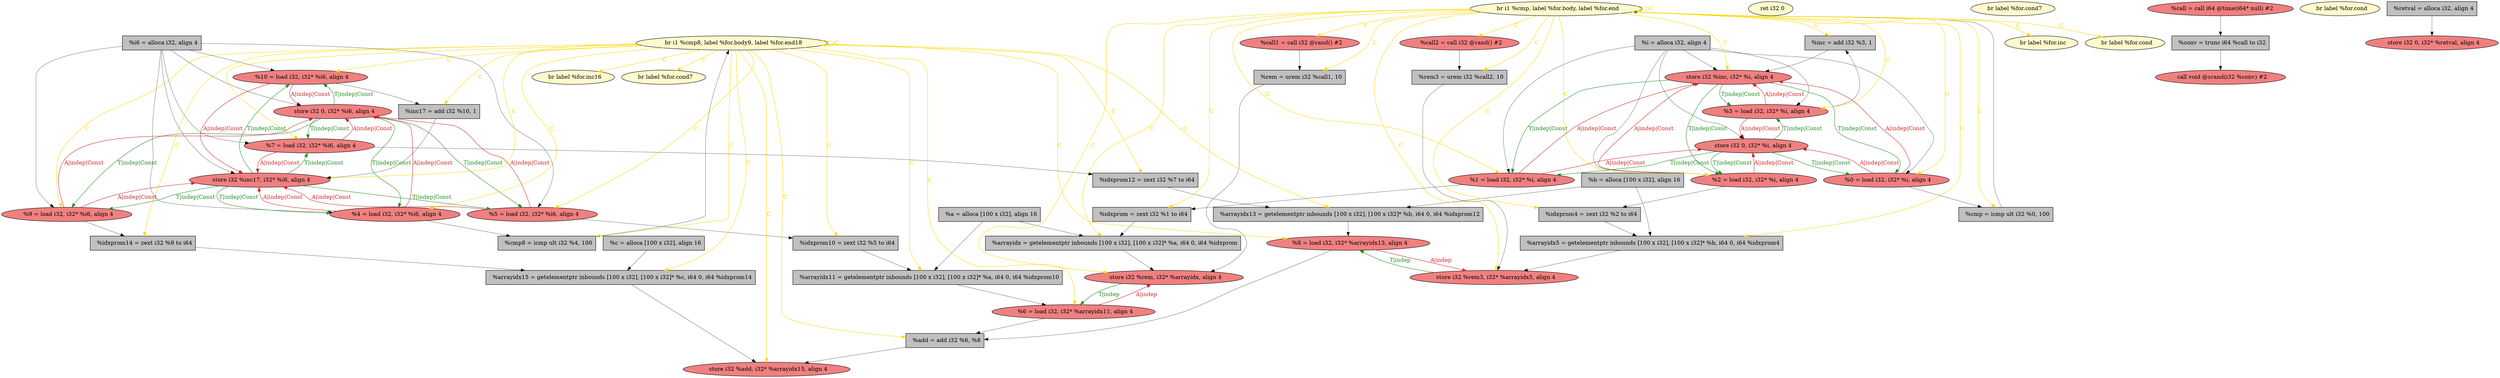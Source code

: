 
digraph G {


node55 [fillcolor=grey,label="  %rem = urem i32 %call1, 10",shape=rectangle,style=filled ]
node54 [fillcolor=lightcoral,label="  %call1 = call i32 @rand() #2",shape=ellipse,style=filled ]
node51 [fillcolor=grey,label="  %idxprom10 = zext i32 %5 to i64",shape=rectangle,style=filled ]
node48 [fillcolor=grey,label="  %inc = add i32 %3, 1",shape=rectangle,style=filled ]
node44 [fillcolor=grey,label="  %idxprom12 = zext i32 %7 to i64",shape=rectangle,style=filled ]
node43 [fillcolor=lemonchiffon,label="  br label %for.inc",shape=ellipse,style=filled ]
node45 [fillcolor=lightcoral,label="  store i32 0, i32* %i6, align 4",shape=ellipse,style=filled ]
node42 [fillcolor=grey,label="  %a = alloca [100 x i32], align 16",shape=rectangle,style=filled ]
node39 [fillcolor=lemonchiffon,label="  ret i32 0",shape=ellipse,style=filled ]
node37 [fillcolor=lightcoral,label="  store i32 %add, i32* %arrayidx15, align 4",shape=ellipse,style=filled ]
node9 [fillcolor=grey,label="  %arrayidx = getelementptr inbounds [100 x i32], [100 x i32]* %a, i64 0, i64 %idxprom",shape=rectangle,style=filled ]
node52 [fillcolor=lemonchiffon,label="  br label %for.cond7",shape=ellipse,style=filled ]
node36 [fillcolor=lemonchiffon,label="  br label %for.inc16",shape=ellipse,style=filled ]
node23 [fillcolor=lightcoral,label="  %3 = load i32, i32* %i, align 4",shape=ellipse,style=filled ]
node7 [fillcolor=lightcoral,label="  %10 = load i32, i32* %i6, align 4",shape=ellipse,style=filled ]
node6 [fillcolor=lightcoral,label="  %call2 = call i32 @rand() #2",shape=ellipse,style=filled ]
node14 [fillcolor=lightcoral,label="  %call = call i64 @time(i64* null) #2",shape=ellipse,style=filled ]
node1 [fillcolor=lemonchiffon,label="  br label %for.cond",shape=ellipse,style=filled ]
node13 [fillcolor=grey,label="  %idxprom = zext i32 %1 to i64",shape=rectangle,style=filled ]
node41 [fillcolor=lemonchiffon,label="  br label %for.cond",shape=ellipse,style=filled ]
node12 [fillcolor=lightcoral,label="  %4 = load i32, i32* %i6, align 4",shape=ellipse,style=filled ]
node40 [fillcolor=grey,label="  %arrayidx15 = getelementptr inbounds [100 x i32], [100 x i32]* %c, i64 0, i64 %idxprom14",shape=rectangle,style=filled ]
node32 [fillcolor=grey,label="  %arrayidx11 = getelementptr inbounds [100 x i32], [100 x i32]* %a, i64 0, i64 %idxprom10",shape=rectangle,style=filled ]
node3 [fillcolor=grey,label="  %b = alloca [100 x i32], align 16",shape=rectangle,style=filled ]
node5 [fillcolor=lightcoral,label="  %8 = load i32, i32* %arrayidx13, align 4",shape=ellipse,style=filled ]
node11 [fillcolor=grey,label="  %cmp = icmp ult i32 %0, 100",shape=rectangle,style=filled ]
node24 [fillcolor=lemonchiffon,label="  br i1 %cmp8, label %for.body9, label %for.end18",shape=ellipse,style=filled ]
node49 [fillcolor=grey,label="  %arrayidx5 = getelementptr inbounds [100 x i32], [100 x i32]* %b, i64 0, i64 %idxprom4",shape=rectangle,style=filled ]
node0 [fillcolor=grey,label="  %cmp8 = icmp ult i32 %4, 100",shape=rectangle,style=filled ]
node15 [fillcolor=grey,label="  %i6 = alloca i32, align 4",shape=rectangle,style=filled ]
node47 [fillcolor=lightcoral,label="  store i32 0, i32* %retval, align 4",shape=ellipse,style=filled ]
node8 [fillcolor=lightcoral,label="  store i32 %rem, i32* %arrayidx, align 4",shape=ellipse,style=filled ]
node16 [fillcolor=lightcoral,label="  %2 = load i32, i32* %i, align 4",shape=ellipse,style=filled ]
node27 [fillcolor=grey,label="  %inc17 = add i32 %10, 1",shape=rectangle,style=filled ]
node17 [fillcolor=grey,label="  %i = alloca i32, align 4",shape=rectangle,style=filled ]
node31 [fillcolor=lightcoral,label="  store i32 %inc, i32* %i, align 4",shape=ellipse,style=filled ]
node18 [fillcolor=grey,label="  %c = alloca [100 x i32], align 16",shape=rectangle,style=filled ]
node4 [fillcolor=lightcoral,label="  store i32 %rem3, i32* %arrayidx5, align 4",shape=ellipse,style=filled ]
node19 [fillcolor=lightcoral,label="  %9 = load i32, i32* %i6, align 4",shape=ellipse,style=filled ]
node26 [fillcolor=lightcoral,label="  %5 = load i32, i32* %i6, align 4",shape=ellipse,style=filled ]
node20 [fillcolor=lemonchiffon,label="  br i1 %cmp, label %for.body, label %for.end",shape=ellipse,style=filled ]
node29 [fillcolor=lightcoral,label="  store i32 0, i32* %i, align 4",shape=ellipse,style=filled ]
node21 [fillcolor=lightcoral,label="  %0 = load i32, i32* %i, align 4",shape=ellipse,style=filled ]
node35 [fillcolor=grey,label="  %arrayidx13 = getelementptr inbounds [100 x i32], [100 x i32]* %b, i64 0, i64 %idxprom12",shape=rectangle,style=filled ]
node50 [fillcolor=lightcoral,label="  %1 = load i32, i32* %i, align 4",shape=ellipse,style=filled ]
node22 [fillcolor=lightcoral,label="  %7 = load i32, i32* %i6, align 4",shape=ellipse,style=filled ]
node53 [fillcolor=lightcoral,label="  call void @srand(i32 %conv) #2",shape=ellipse,style=filled ]
node38 [fillcolor=grey,label="  %add = add i32 %6, %8",shape=rectangle,style=filled ]
node33 [fillcolor=lightcoral,label="  store i32 %inc17, i32* %i6, align 4",shape=ellipse,style=filled ]
node2 [fillcolor=grey,label="  %idxprom4 = zext i32 %2 to i64",shape=rectangle,style=filled ]
node25 [fillcolor=grey,label="  %conv = trunc i64 %call to i32",shape=rectangle,style=filled ]
node28 [fillcolor=lightcoral,label="  %6 = load i32, i32* %arrayidx11, align 4",shape=ellipse,style=filled ]
node30 [fillcolor=grey,label="  %rem3 = urem i32 %call2, 10",shape=rectangle,style=filled ]
node46 [fillcolor=lemonchiffon,label="  br label %for.cond7",shape=ellipse,style=filled ]
node10 [fillcolor=grey,label="  %retval = alloca i32, align 4",shape=rectangle,style=filled ]
node34 [fillcolor=grey,label="  %idxprom14 = zext i32 %9 to i64",shape=rectangle,style=filled ]

node45->node7 [style=solid,color=forestgreen,label="T|indep|Const",penwidth=1.0,fontcolor=forestgreen ]
node21->node31 [style=solid,color=firebrick3,label="A|indep|Const",penwidth=1.0,fontcolor=firebrick3 ]
node34->node40 [style=solid,color=black,label="",penwidth=0.5,fontcolor=black ]
node19->node45 [style=solid,color=firebrick3,label="A|indep|Const",penwidth=1.0,fontcolor=firebrick3 ]
node45->node19 [style=solid,color=forestgreen,label="T|indep|Const",penwidth=1.0,fontcolor=forestgreen ]
node29->node21 [style=solid,color=forestgreen,label="T|indep|Const",penwidth=1.0,fontcolor=forestgreen ]
node20->node55 [style=solid,color=gold,label="C",penwidth=1.0,fontcolor=gold ]
node28->node8 [style=solid,color=firebrick3,label="A|indep",penwidth=1.0,fontcolor=firebrick3 ]
node21->node29 [style=solid,color=firebrick3,label="A|indep|Const",penwidth=1.0,fontcolor=firebrick3 ]
node8->node28 [style=solid,color=forestgreen,label="T|indep",penwidth=1.0,fontcolor=forestgreen ]
node5->node4 [style=solid,color=firebrick3,label="A|indep",penwidth=1.0,fontcolor=firebrick3 ]
node4->node5 [style=solid,color=forestgreen,label="T|indep",penwidth=1.0,fontcolor=forestgreen ]
node16->node31 [style=solid,color=firebrick3,label="A|indep|Const",penwidth=1.0,fontcolor=firebrick3 ]
node12->node0 [style=solid,color=black,label="",penwidth=0.5,fontcolor=black ]
node26->node45 [style=solid,color=firebrick3,label="A|indep|Const",penwidth=1.0,fontcolor=firebrick3 ]
node0->node24 [style=solid,color=black,label="",penwidth=0.5,fontcolor=black ]
node16->node29 [style=solid,color=firebrick3,label="A|indep|Const",penwidth=1.0,fontcolor=firebrick3 ]
node30->node4 [style=solid,color=black,label="",penwidth=0.5,fontcolor=black ]
node13->node9 [style=solid,color=black,label="",penwidth=0.5,fontcolor=black ]
node50->node13 [style=solid,color=black,label="",penwidth=0.5,fontcolor=black ]
node49->node4 [style=solid,color=black,label="",penwidth=0.5,fontcolor=black ]
node54->node55 [style=solid,color=black,label="",penwidth=0.5,fontcolor=black ]
node20->node11 [style=solid,color=gold,label="C",penwidth=1.0,fontcolor=gold ]
node21->node11 [style=solid,color=black,label="",penwidth=0.5,fontcolor=black ]
node24->node12 [style=solid,color=gold,label="C",penwidth=1.0,fontcolor=gold ]
node25->node53 [style=solid,color=black,label="",penwidth=0.5,fontcolor=black ]
node29->node50 [style=solid,color=forestgreen,label="T|indep|Const",penwidth=1.0,fontcolor=forestgreen ]
node23->node48 [style=solid,color=black,label="",penwidth=0.5,fontcolor=black ]
node50->node29 [style=solid,color=firebrick3,label="A|indep|Const",penwidth=1.0,fontcolor=firebrick3 ]
node26->node51 [style=solid,color=black,label="",penwidth=0.5,fontcolor=black ]
node15->node12 [style=solid,color=black,label="",penwidth=0.5,fontcolor=black ]
node29->node23 [style=solid,color=forestgreen,label="T|indep|Const",penwidth=1.0,fontcolor=forestgreen ]
node23->node29 [style=solid,color=firebrick3,label="A|indep|Const",penwidth=1.0,fontcolor=firebrick3 ]
node15->node19 [style=solid,color=black,label="",penwidth=0.5,fontcolor=black ]
node16->node2 [style=solid,color=black,label="",penwidth=0.5,fontcolor=black ]
node2->node49 [style=solid,color=black,label="",penwidth=0.5,fontcolor=black ]
node17->node16 [style=solid,color=black,label="",penwidth=0.5,fontcolor=black ]
node15->node22 [style=solid,color=black,label="",penwidth=0.5,fontcolor=black ]
node14->node25 [style=solid,color=black,label="",penwidth=0.5,fontcolor=black ]
node32->node28 [style=solid,color=black,label="",penwidth=0.5,fontcolor=black ]
node20->node48 [style=solid,color=gold,label="C",penwidth=1.0,fontcolor=gold ]
node12->node45 [style=solid,color=firebrick3,label="A|indep|Const",penwidth=1.0,fontcolor=firebrick3 ]
node31->node21 [style=solid,color=forestgreen,label="T|indep|Const",penwidth=1.0,fontcolor=forestgreen ]
node28->node38 [style=solid,color=black,label="",penwidth=0.5,fontcolor=black ]
node26->node33 [style=solid,color=firebrick3,label="A|indep|Const",penwidth=1.0,fontcolor=firebrick3 ]
node22->node33 [style=solid,color=firebrick3,label="A|indep|Const",penwidth=1.0,fontcolor=firebrick3 ]
node9->node8 [style=solid,color=black,label="",penwidth=0.5,fontcolor=black ]
node20->node23 [style=solid,color=gold,label="C",penwidth=1.0,fontcolor=gold ]
node45->node26 [style=solid,color=forestgreen,label="T|indep|Const",penwidth=1.0,fontcolor=forestgreen ]
node3->node49 [style=solid,color=black,label="",penwidth=0.5,fontcolor=black ]
node20->node13 [style=solid,color=gold,label="C",penwidth=1.0,fontcolor=gold ]
node5->node38 [style=solid,color=black,label="",penwidth=0.5,fontcolor=black ]
node20->node31 [style=solid,color=gold,label="C",penwidth=1.0,fontcolor=gold ]
node31->node50 [style=solid,color=forestgreen,label="T|indep|Const",penwidth=1.0,fontcolor=forestgreen ]
node24->node26 [style=solid,color=gold,label="C",penwidth=1.0,fontcolor=gold ]
node31->node16 [style=solid,color=forestgreen,label="T|indep|Const",penwidth=1.0,fontcolor=forestgreen ]
node48->node31 [style=solid,color=black,label="",penwidth=0.5,fontcolor=black ]
node24->node51 [style=solid,color=gold,label="C",penwidth=1.0,fontcolor=gold ]
node20->node6 [style=solid,color=gold,label="C",penwidth=1.0,fontcolor=gold ]
node24->node35 [style=solid,color=gold,label="C",penwidth=1.0,fontcolor=gold ]
node24->node28 [style=solid,color=gold,label="C",penwidth=1.0,fontcolor=gold ]
node20->node8 [style=solid,color=gold,label="C",penwidth=1.0,fontcolor=gold ]
node24->node22 [style=solid,color=gold,label="C",penwidth=1.0,fontcolor=gold ]
node24->node44 [style=solid,color=gold,label="C",penwidth=1.0,fontcolor=gold ]
node24->node7 [style=solid,color=gold,label="C",penwidth=1.0,fontcolor=gold ]
node22->node44 [style=solid,color=black,label="",penwidth=0.5,fontcolor=black ]
node7->node45 [style=solid,color=firebrick3,label="A|indep|Const",penwidth=1.0,fontcolor=firebrick3 ]
node27->node33 [style=solid,color=black,label="",penwidth=0.5,fontcolor=black ]
node19->node33 [style=solid,color=firebrick3,label="A|indep|Const",penwidth=1.0,fontcolor=firebrick3 ]
node24->node34 [style=solid,color=gold,label="C",penwidth=1.0,fontcolor=gold ]
node33->node26 [style=solid,color=forestgreen,label="T|indep|Const",penwidth=1.0,fontcolor=forestgreen ]
node20->node30 [style=solid,color=gold,label="C",penwidth=1.0,fontcolor=gold ]
node20->node16 [style=solid,color=gold,label="C",penwidth=1.0,fontcolor=gold ]
node20->node43 [style=solid,color=gold,label="C",penwidth=1.0,fontcolor=gold ]
node20->node2 [style=solid,color=gold,label="C",penwidth=1.0,fontcolor=gold ]
node20->node1 [style=solid,color=gold,label="C",penwidth=1.0,fontcolor=gold ]
node20->node9 [style=solid,color=gold,label="C",penwidth=1.0,fontcolor=gold ]
node24->node33 [style=solid,color=gold,label="C",penwidth=1.0,fontcolor=gold ]
node12->node33 [style=solid,color=firebrick3,label="A|indep|Const",penwidth=1.0,fontcolor=firebrick3 ]
node15->node7 [style=solid,color=black,label="",penwidth=0.5,fontcolor=black ]
node17->node21 [style=solid,color=black,label="",penwidth=0.5,fontcolor=black ]
node33->node22 [style=solid,color=forestgreen,label="T|indep|Const",penwidth=1.0,fontcolor=forestgreen ]
node45->node12 [style=solid,color=forestgreen,label="T|indep|Const",penwidth=1.0,fontcolor=forestgreen ]
node40->node37 [style=solid,color=black,label="",penwidth=0.5,fontcolor=black ]
node20->node54 [style=solid,color=gold,label="C",penwidth=1.0,fontcolor=gold ]
node15->node45 [style=solid,color=black,label="",penwidth=0.5,fontcolor=black ]
node24->node37 [style=solid,color=gold,label="C",penwidth=1.0,fontcolor=gold ]
node24->node40 [style=solid,color=gold,label="C",penwidth=1.0,fontcolor=gold ]
node50->node31 [style=solid,color=firebrick3,label="A|indep|Const",penwidth=1.0,fontcolor=firebrick3 ]
node33->node19 [style=solid,color=forestgreen,label="T|indep|Const",penwidth=1.0,fontcolor=forestgreen ]
node24->node36 [style=solid,color=gold,label="C",penwidth=1.0,fontcolor=gold ]
node15->node33 [style=solid,color=black,label="",penwidth=0.5,fontcolor=black ]
node24->node5 [style=solid,color=gold,label="C",penwidth=1.0,fontcolor=gold ]
node11->node20 [style=solid,color=black,label="",penwidth=0.5,fontcolor=black ]
node33->node12 [style=solid,color=forestgreen,label="T|indep|Const",penwidth=1.0,fontcolor=forestgreen ]
node42->node32 [style=solid,color=black,label="",penwidth=0.5,fontcolor=black ]
node24->node0 [style=solid,color=gold,label="C",penwidth=1.0,fontcolor=gold ]
node20->node4 [style=solid,color=gold,label="C",penwidth=1.0,fontcolor=gold ]
node33->node7 [style=solid,color=forestgreen,label="T|indep|Const",penwidth=1.0,fontcolor=forestgreen ]
node55->node8 [style=solid,color=black,label="",penwidth=0.5,fontcolor=black ]
node20->node20 [style=solid,color=gold,label="C",penwidth=1.0,fontcolor=gold ]
node42->node9 [style=solid,color=black,label="",penwidth=0.5,fontcolor=black ]
node24->node46 [style=solid,color=gold,label="C",penwidth=1.0,fontcolor=gold ]
node20->node21 [style=solid,color=gold,label="C",penwidth=1.0,fontcolor=gold ]
node17->node23 [style=solid,color=black,label="",penwidth=0.5,fontcolor=black ]
node17->node31 [style=solid,color=black,label="",penwidth=0.5,fontcolor=black ]
node24->node38 [style=solid,color=gold,label="C",penwidth=1.0,fontcolor=gold ]
node6->node30 [style=solid,color=black,label="",penwidth=0.5,fontcolor=black ]
node15->node26 [style=solid,color=black,label="",penwidth=0.5,fontcolor=black ]
node17->node50 [style=solid,color=black,label="",penwidth=0.5,fontcolor=black ]
node3->node35 [style=solid,color=black,label="",penwidth=0.5,fontcolor=black ]
node18->node40 [style=solid,color=black,label="",penwidth=0.5,fontcolor=black ]
node10->node47 [style=solid,color=black,label="",penwidth=0.5,fontcolor=black ]
node17->node29 [style=solid,color=black,label="",penwidth=0.5,fontcolor=black ]
node44->node35 [style=solid,color=black,label="",penwidth=0.5,fontcolor=black ]
node24->node32 [style=solid,color=gold,label="C",penwidth=1.0,fontcolor=gold ]
node20->node49 [style=solid,color=gold,label="C",penwidth=1.0,fontcolor=gold ]
node24->node24 [style=solid,color=gold,label="C",penwidth=1.0,fontcolor=gold ]
node22->node45 [style=solid,color=firebrick3,label="A|indep|Const",penwidth=1.0,fontcolor=firebrick3 ]
node7->node27 [style=solid,color=black,label="",penwidth=0.5,fontcolor=black ]
node45->node22 [style=solid,color=forestgreen,label="T|indep|Const",penwidth=1.0,fontcolor=forestgreen ]
node20->node50 [style=solid,color=gold,label="C",penwidth=1.0,fontcolor=gold ]
node19->node34 [style=solid,color=black,label="",penwidth=0.5,fontcolor=black ]
node29->node16 [style=solid,color=forestgreen,label="T|indep|Const",penwidth=1.0,fontcolor=forestgreen ]
node35->node5 [style=solid,color=black,label="",penwidth=0.5,fontcolor=black ]
node38->node37 [style=solid,color=black,label="",penwidth=0.5,fontcolor=black ]
node24->node19 [style=solid,color=gold,label="C",penwidth=1.0,fontcolor=gold ]
node51->node32 [style=solid,color=black,label="",penwidth=0.5,fontcolor=black ]
node24->node27 [style=solid,color=gold,label="C",penwidth=1.0,fontcolor=gold ]
node7->node33 [style=solid,color=firebrick3,label="A|indep|Const",penwidth=1.0,fontcolor=firebrick3 ]
node23->node31 [style=solid,color=firebrick3,label="A|indep|Const",penwidth=1.0,fontcolor=firebrick3 ]
node31->node23 [style=solid,color=forestgreen,label="T|indep|Const",penwidth=1.0,fontcolor=forestgreen ]


}

